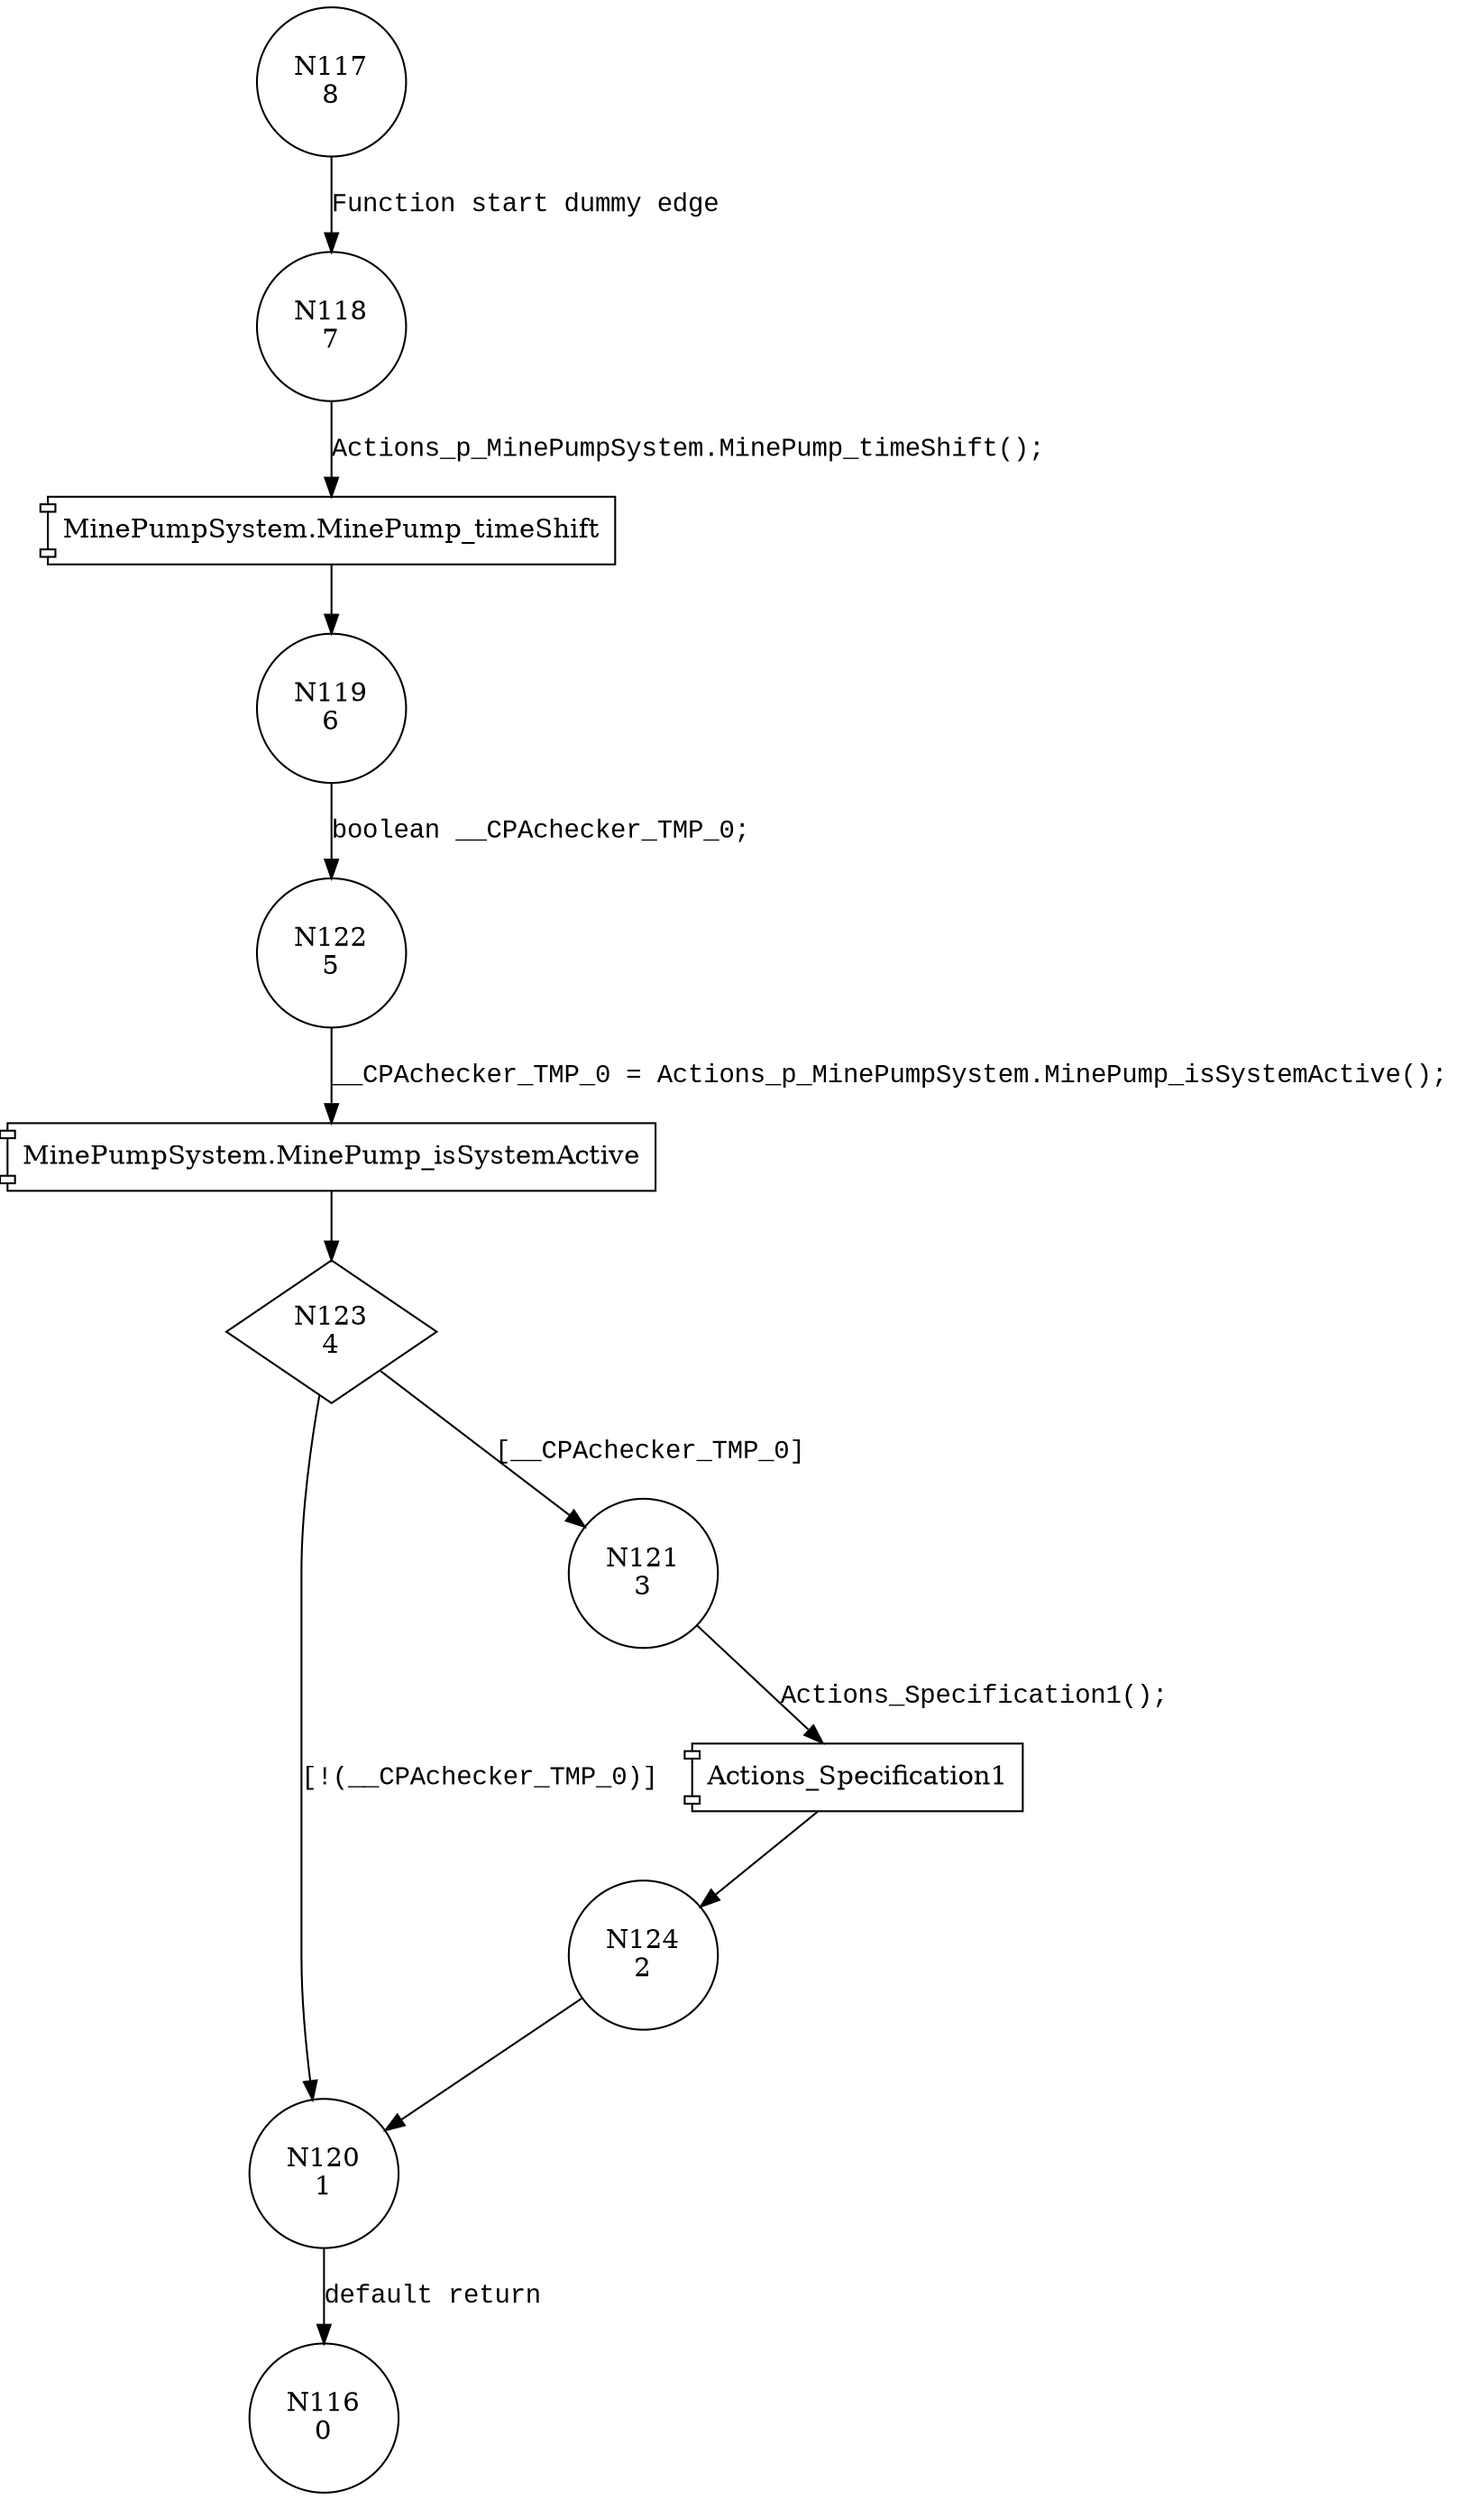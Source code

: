 digraph Actions_timeShift {
117 [shape="circle" label="N117\n8"]
118 [shape="circle" label="N118\n7"]
119 [shape="circle" label="N119\n6"]
122 [shape="circle" label="N122\n5"]
123 [shape="diamond" label="N123\n4"]
120 [shape="circle" label="N120\n1"]
121 [shape="circle" label="N121\n3"]
124 [shape="circle" label="N124\n2"]
116 [shape="circle" label="N116\n0"]
117 -> 118 [label="Function start dummy edge" fontname="Courier New"]
100001 [shape="component" label="MinePumpSystem.MinePump_timeShift"]
118 -> 100001 [label="Actions_p_MinePumpSystem.MinePump_timeShift();" fontname="Courier New"]
100001 -> 119 [label="" fontname="Courier New"]
100002 [shape="component" label="MinePumpSystem.MinePump_isSystemActive"]
122 -> 100002 [label="__CPAchecker_TMP_0 = Actions_p_MinePumpSystem.MinePump_isSystemActive();" fontname="Courier New"]
100002 -> 123 [label="" fontname="Courier New"]
123 -> 120 [label="[!(__CPAchecker_TMP_0)]" fontname="Courier New"]
123 -> 121 [label="[__CPAchecker_TMP_0]" fontname="Courier New"]
100003 [shape="component" label="Actions_Specification1"]
121 -> 100003 [label="Actions_Specification1();" fontname="Courier New"]
100003 -> 124 [label="" fontname="Courier New"]
120 -> 116 [label="default return" fontname="Courier New"]
119 -> 122 [label="boolean __CPAchecker_TMP_0;" fontname="Courier New"]
124 -> 120 [label="" fontname="Courier New"]
}
